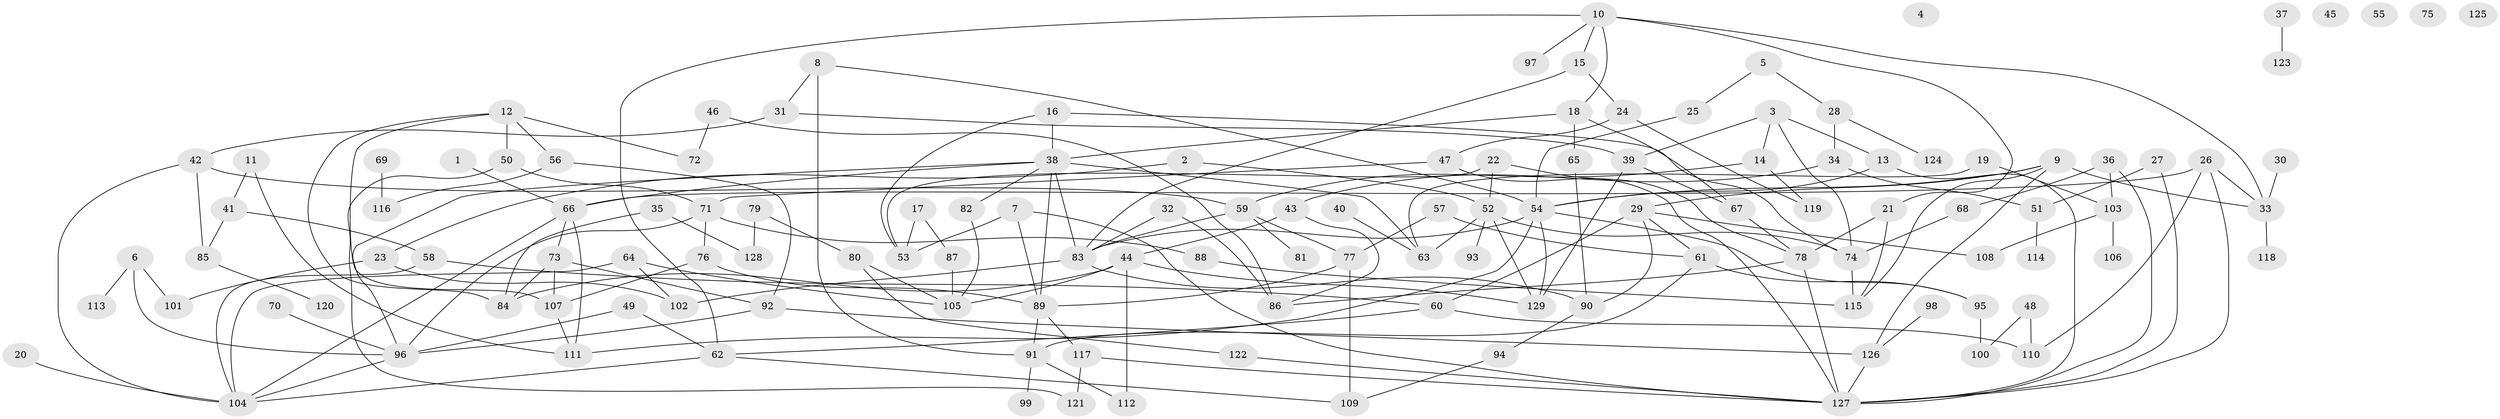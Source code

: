 // coarse degree distribution, {1: 0.1839080459770115, 3: 0.16091954022988506, 5: 0.11494252873563218, 0: 0.05747126436781609, 2: 0.19540229885057472, 6: 0.06896551724137931, 8: 0.034482758620689655, 7: 0.022988505747126436, 9: 0.04597701149425287, 4: 0.09195402298850575, 11: 0.022988505747126436}
// Generated by graph-tools (version 1.1) at 2025/23/03/03/25 07:23:26]
// undirected, 129 vertices, 195 edges
graph export_dot {
graph [start="1"]
  node [color=gray90,style=filled];
  1;
  2;
  3;
  4;
  5;
  6;
  7;
  8;
  9;
  10;
  11;
  12;
  13;
  14;
  15;
  16;
  17;
  18;
  19;
  20;
  21;
  22;
  23;
  24;
  25;
  26;
  27;
  28;
  29;
  30;
  31;
  32;
  33;
  34;
  35;
  36;
  37;
  38;
  39;
  40;
  41;
  42;
  43;
  44;
  45;
  46;
  47;
  48;
  49;
  50;
  51;
  52;
  53;
  54;
  55;
  56;
  57;
  58;
  59;
  60;
  61;
  62;
  63;
  64;
  65;
  66;
  67;
  68;
  69;
  70;
  71;
  72;
  73;
  74;
  75;
  76;
  77;
  78;
  79;
  80;
  81;
  82;
  83;
  84;
  85;
  86;
  87;
  88;
  89;
  90;
  91;
  92;
  93;
  94;
  95;
  96;
  97;
  98;
  99;
  100;
  101;
  102;
  103;
  104;
  105;
  106;
  107;
  108;
  109;
  110;
  111;
  112;
  113;
  114;
  115;
  116;
  117;
  118;
  119;
  120;
  121;
  122;
  123;
  124;
  125;
  126;
  127;
  128;
  129;
  1 -- 66;
  2 -- 23;
  2 -- 52;
  3 -- 13;
  3 -- 14;
  3 -- 39;
  3 -- 74;
  5 -- 25;
  5 -- 28;
  6 -- 96;
  6 -- 101;
  6 -- 113;
  7 -- 53;
  7 -- 89;
  7 -- 127;
  8 -- 31;
  8 -- 54;
  8 -- 91;
  9 -- 29;
  9 -- 33;
  9 -- 54;
  9 -- 115;
  9 -- 126;
  10 -- 15;
  10 -- 18;
  10 -- 21;
  10 -- 33;
  10 -- 62;
  10 -- 97;
  11 -- 41;
  11 -- 111;
  12 -- 50;
  12 -- 56;
  12 -- 72;
  12 -- 84;
  12 -- 107;
  13 -- 54;
  13 -- 127;
  14 -- 59;
  14 -- 119;
  15 -- 24;
  15 -- 83;
  16 -- 38;
  16 -- 53;
  16 -- 74;
  17 -- 53;
  17 -- 87;
  18 -- 38;
  18 -- 65;
  18 -- 67;
  19 -- 63;
  19 -- 103;
  20 -- 104;
  21 -- 78;
  21 -- 115;
  22 -- 52;
  22 -- 53;
  22 -- 78;
  23 -- 101;
  23 -- 102;
  24 -- 47;
  24 -- 119;
  25 -- 54;
  26 -- 33;
  26 -- 66;
  26 -- 110;
  26 -- 127;
  27 -- 51;
  27 -- 127;
  28 -- 34;
  28 -- 124;
  29 -- 60;
  29 -- 61;
  29 -- 90;
  29 -- 108;
  30 -- 33;
  31 -- 39;
  31 -- 42;
  32 -- 83;
  32 -- 86;
  33 -- 118;
  34 -- 43;
  34 -- 51;
  35 -- 84;
  35 -- 128;
  36 -- 68;
  36 -- 103;
  36 -- 127;
  37 -- 123;
  38 -- 63;
  38 -- 66;
  38 -- 82;
  38 -- 83;
  38 -- 89;
  38 -- 96;
  39 -- 67;
  39 -- 129;
  40 -- 63;
  41 -- 58;
  41 -- 85;
  42 -- 59;
  42 -- 85;
  42 -- 104;
  43 -- 44;
  43 -- 86;
  44 -- 84;
  44 -- 105;
  44 -- 112;
  44 -- 129;
  46 -- 72;
  46 -- 86;
  47 -- 71;
  47 -- 127;
  48 -- 100;
  48 -- 110;
  49 -- 62;
  49 -- 96;
  50 -- 71;
  50 -- 121;
  51 -- 114;
  52 -- 63;
  52 -- 74;
  52 -- 93;
  52 -- 129;
  54 -- 83;
  54 -- 95;
  54 -- 111;
  54 -- 129;
  56 -- 92;
  56 -- 116;
  57 -- 61;
  57 -- 77;
  58 -- 60;
  58 -- 104;
  59 -- 77;
  59 -- 81;
  59 -- 83;
  60 -- 62;
  60 -- 110;
  61 -- 91;
  61 -- 95;
  62 -- 104;
  62 -- 109;
  64 -- 102;
  64 -- 104;
  64 -- 105;
  65 -- 90;
  66 -- 73;
  66 -- 104;
  66 -- 111;
  67 -- 78;
  68 -- 74;
  69 -- 116;
  70 -- 96;
  71 -- 76;
  71 -- 88;
  71 -- 96;
  73 -- 84;
  73 -- 92;
  73 -- 107;
  74 -- 115;
  76 -- 89;
  76 -- 107;
  77 -- 89;
  77 -- 109;
  78 -- 86;
  78 -- 127;
  79 -- 80;
  79 -- 128;
  80 -- 105;
  80 -- 122;
  82 -- 105;
  83 -- 90;
  83 -- 102;
  85 -- 120;
  87 -- 105;
  88 -- 115;
  89 -- 91;
  89 -- 117;
  90 -- 94;
  91 -- 99;
  91 -- 112;
  92 -- 96;
  92 -- 126;
  94 -- 109;
  95 -- 100;
  96 -- 104;
  98 -- 126;
  103 -- 106;
  103 -- 108;
  107 -- 111;
  117 -- 121;
  117 -- 127;
  122 -- 127;
  126 -- 127;
}
